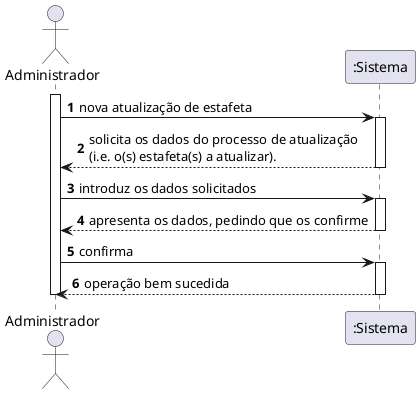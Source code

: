 @startuml
autonumber
actor "Administrador" as ADM

activate ADM
ADM -> ":Sistema" : nova atualização de estafeta
activate ":Sistema"
":Sistema" --> ADM : solicita os dados do processo de atualização \n(i.e. o(s) estafeta(s) a atualizar).
deactivate ":Sistema"

ADM -> ":Sistema" : introduz os dados solicitados
activate ":Sistema"
":Sistema" --> ADM : apresenta os dados, pedindo que os confirme
deactivate ":Sistema"

ADM -> ":Sistema" : confirma
activate ":Sistema"
":Sistema" --> ADM : operação bem sucedida
deactivate ":Sistema"

deactivate ADM
@enduml
